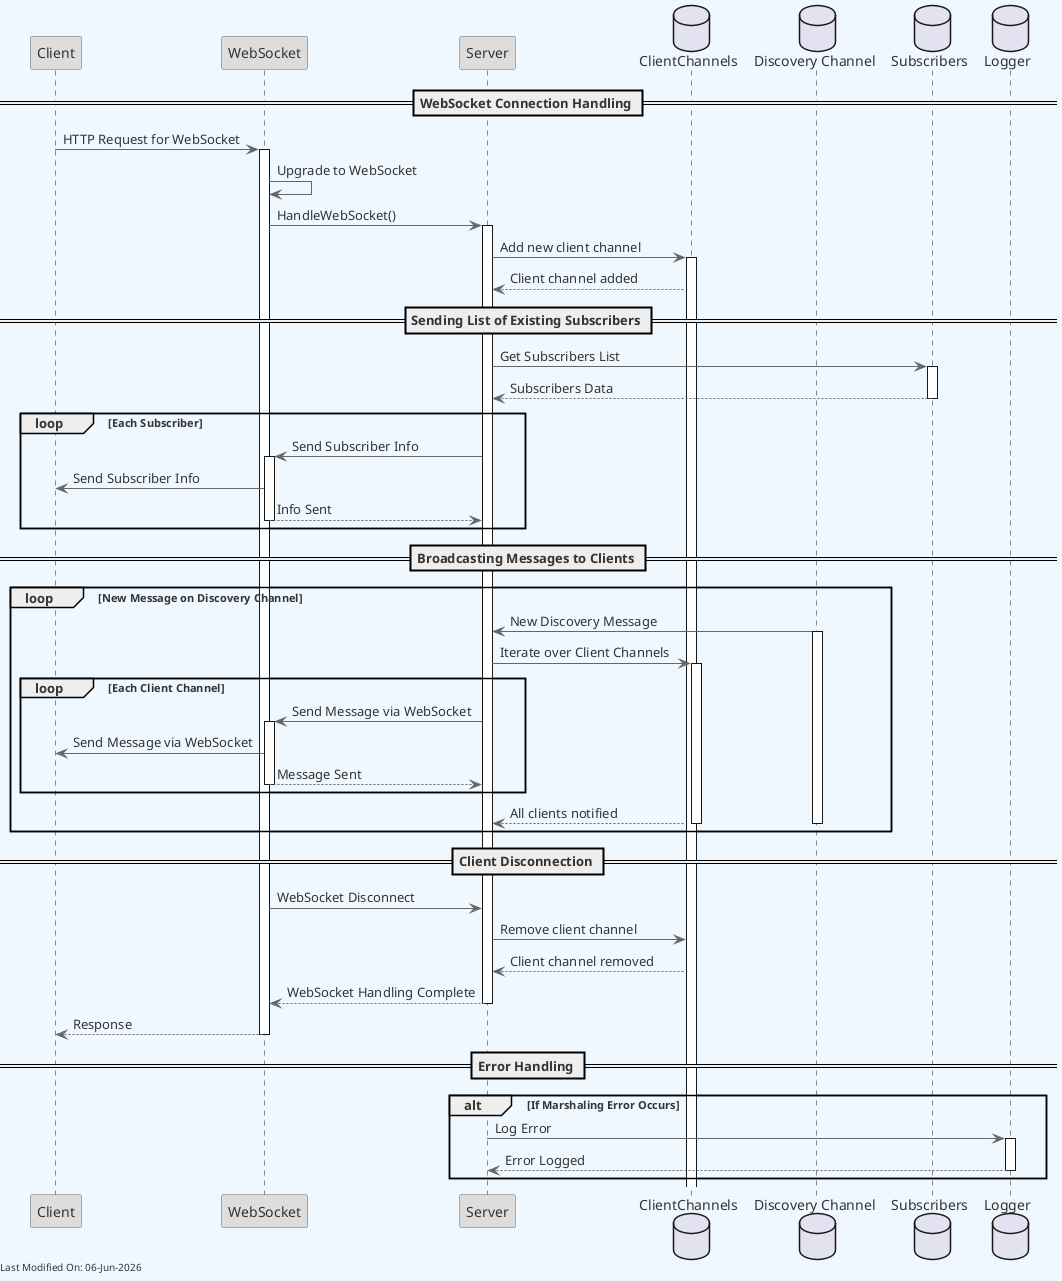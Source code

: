@startuml
skinparam backgroundColor #F0F8FF
skinparam defaultFontColor #333333
skinparam arrowColor #666666

' Define borders for all elements
skinparam entity {
  BorderColor #666666
  BackgroundColor #DDDDDD
}

skinparam control {
  BorderColor #666666
  BackgroundColor #DDDDDD
}

skinparam participant {
  BorderColor #666666
  BackgroundColor #DDDDDD
}



participant Client
participant "WebSocket" as WS
participant "Server" as S
database "ClientChannels" as CC
database "Discovery Channel" as DC
database "Subscribers" as Subs
database "Logger" as Log

== WebSocket Connection Handling ==
Client -> WS : HTTP Request for WebSocket

activate WS
WS -> WS : Upgrade to WebSocket

WS -> S : HandleWebSocket()
activate S

S -> CC : Add new client channel
activate CC
CC --> S : Client channel added

== Sending List of Existing Subscribers ==
S -> Subs : Get Subscribers List
activate Subs
Subs --> S : Subscribers Data
deactivate Subs

loop Each Subscriber
    S -> WS : Send Subscriber Info
    activate WS
    WS -> Client: Send Subscriber Info
    WS --> S : Info Sent
    deactivate WS
end

== Broadcasting Messages to Clients ==
loop New Message on Discovery Channel
    DC -> S : New Discovery Message
    activate DC
    S -> CC : Iterate over Client Channels
    activate CC
    loop Each Client Channel
        S -> WS : Send Message via WebSocket
        activate WS
        WS -> Client: Send Message via WebSocket
        WS --> S : Message Sent
        deactivate WS
    end
    CC --> S : All clients notified
    deactivate CC
    deactivate DC
end

== Client Disconnection ==
WS -> S : WebSocket Disconnect
S -> CC : Remove client channel
CC --> S : Client channel removed

S --> WS : WebSocket Handling Complete
deactivate S
WS --> Client : Response
deactivate WS

== Error Handling ==
alt If Marshaling Error Occurs
    S -> Log : Log Error
    activate Log
    Log --> S : Error Logged
    deactivate Log
end

left footer Last Modified On: %date("dd-MMM-yyyy")

@enduml
